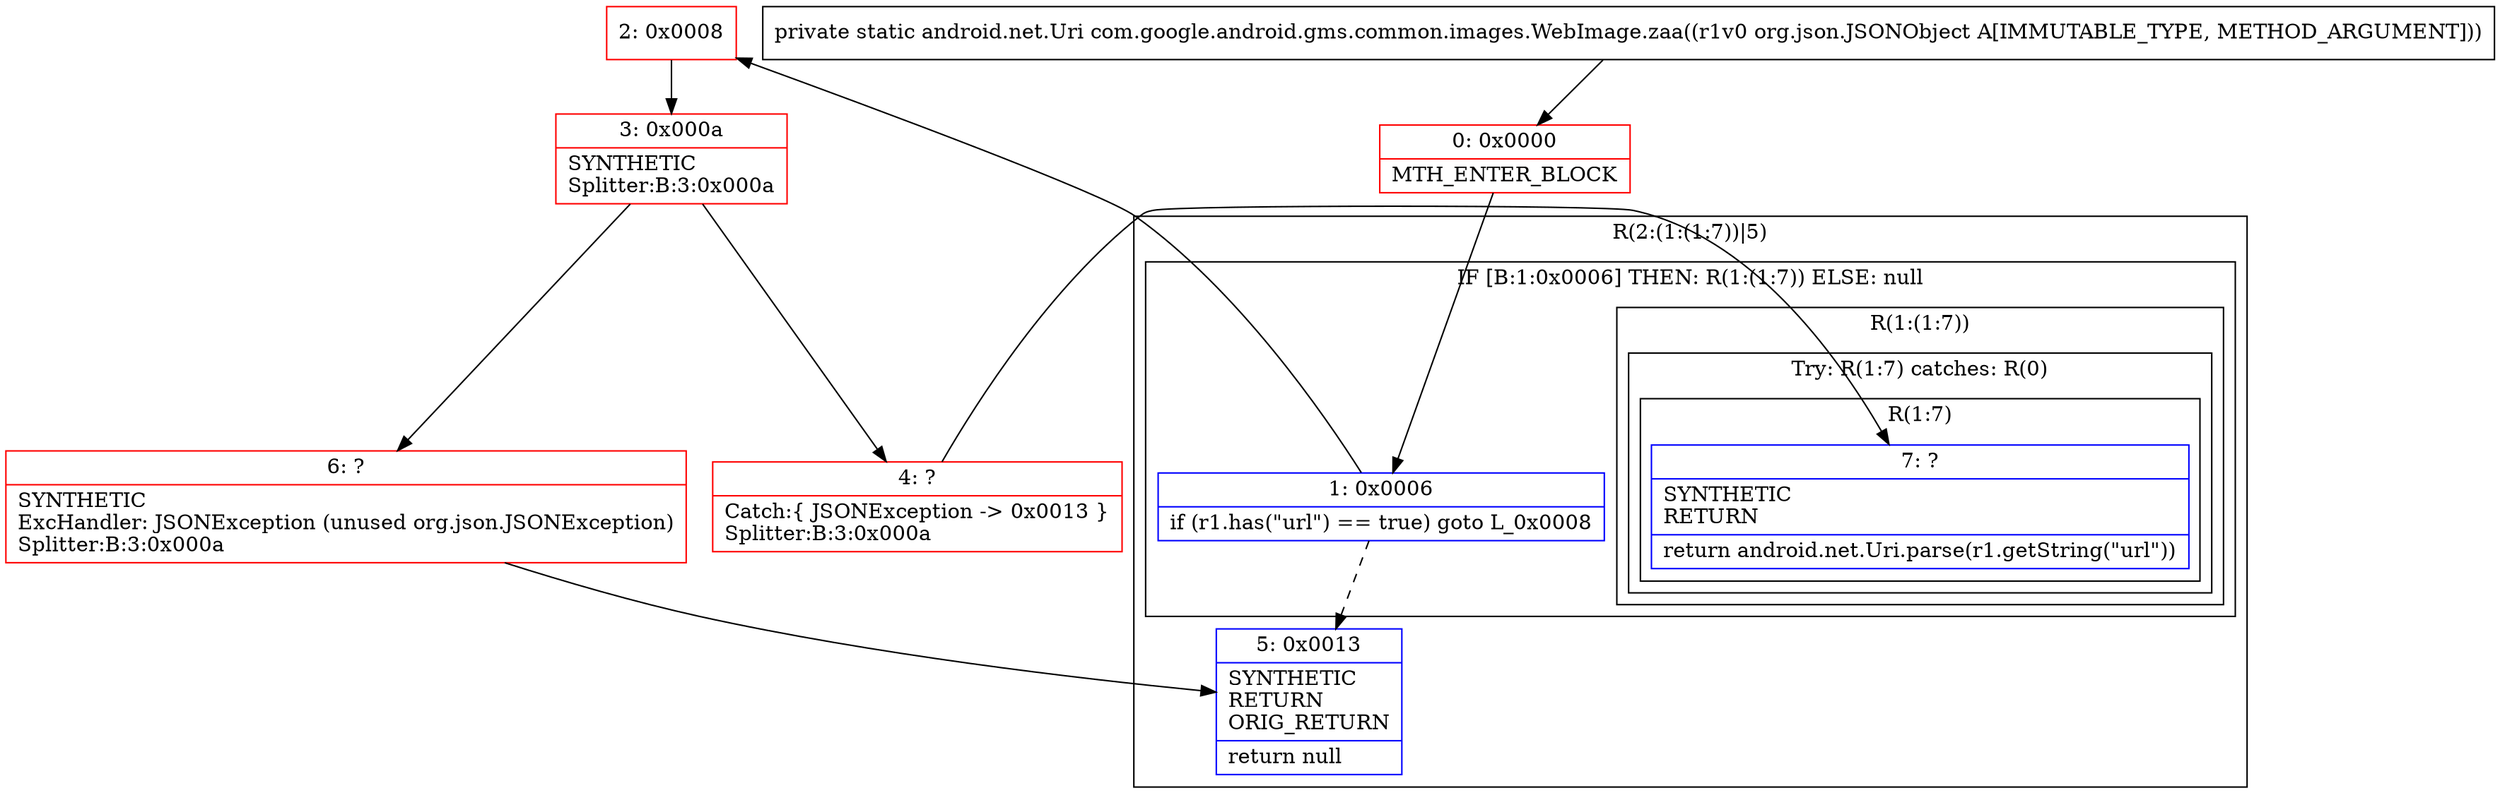 digraph "CFG forcom.google.android.gms.common.images.WebImage.zaa(Lorg\/json\/JSONObject;)Landroid\/net\/Uri;" {
subgraph cluster_Region_1222095876 {
label = "R(2:(1:(1:7))|5)";
node [shape=record,color=blue];
subgraph cluster_IfRegion_1149450975 {
label = "IF [B:1:0x0006] THEN: R(1:(1:7)) ELSE: null";
node [shape=record,color=blue];
Node_1 [shape=record,label="{1\:\ 0x0006|if (r1.has(\"url\") == true) goto L_0x0008\l}"];
subgraph cluster_Region_516234034 {
label = "R(1:(1:7))";
node [shape=record,color=blue];
subgraph cluster_TryCatchRegion_1025139117 {
label = "Try: R(1:7) catches: R(0)";
node [shape=record,color=blue];
subgraph cluster_Region_1209566622 {
label = "R(1:7)";
node [shape=record,color=blue];
Node_7 [shape=record,label="{7\:\ ?|SYNTHETIC\lRETURN\l|return android.net.Uri.parse(r1.getString(\"url\"))\l}"];
}
subgraph cluster_Region_361765760 {
label = "R(0) | ExcHandler: JSONException (unused org.json.JSONException)\l";
node [shape=record,color=blue];
}
}
}
}
Node_5 [shape=record,label="{5\:\ 0x0013|SYNTHETIC\lRETURN\lORIG_RETURN\l|return null\l}"];
}
subgraph cluster_Region_361765760 {
label = "R(0) | ExcHandler: JSONException (unused org.json.JSONException)\l";
node [shape=record,color=blue];
}
Node_0 [shape=record,color=red,label="{0\:\ 0x0000|MTH_ENTER_BLOCK\l}"];
Node_2 [shape=record,color=red,label="{2\:\ 0x0008}"];
Node_3 [shape=record,color=red,label="{3\:\ 0x000a|SYNTHETIC\lSplitter:B:3:0x000a\l}"];
Node_4 [shape=record,color=red,label="{4\:\ ?|Catch:\{ JSONException \-\> 0x0013 \}\lSplitter:B:3:0x000a\l}"];
Node_6 [shape=record,color=red,label="{6\:\ ?|SYNTHETIC\lExcHandler: JSONException (unused org.json.JSONException)\lSplitter:B:3:0x000a\l}"];
MethodNode[shape=record,label="{private static android.net.Uri com.google.android.gms.common.images.WebImage.zaa((r1v0 org.json.JSONObject A[IMMUTABLE_TYPE, METHOD_ARGUMENT])) }"];
MethodNode -> Node_0;
Node_1 -> Node_2;
Node_1 -> Node_5[style=dashed];
Node_0 -> Node_1;
Node_2 -> Node_3;
Node_3 -> Node_4;
Node_3 -> Node_6;
Node_4 -> Node_7;
Node_6 -> Node_5;
}

